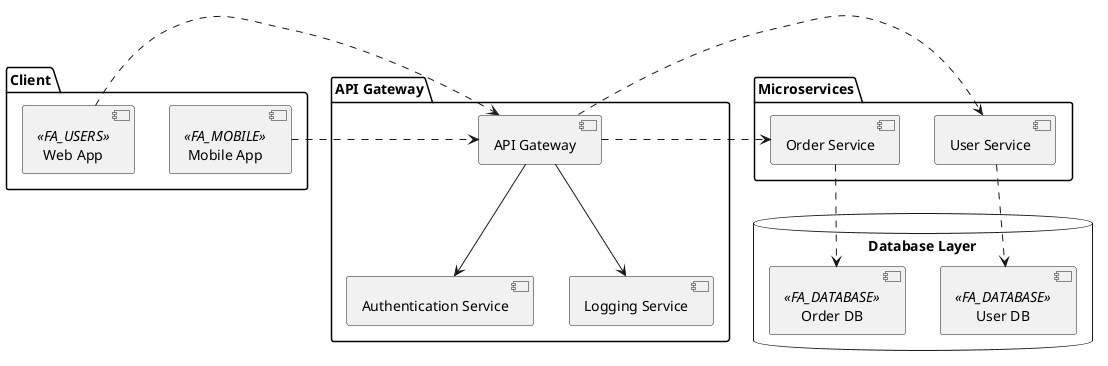 @startuml
!include <tupadr3/font-awesome/users>
!include <tupadr3/font-awesome/mobile>
!include <tupadr3/font-awesome/database>

package "Client" {
  [Mobile App] as mobile <<FA_MOBILE>>
  [Web App] as web <<FA_USERS>>
}

package "API Gateway" {
  [API Gateway] as gateway
  gateway -down-> [Authentication Service]
  gateway -down-> [Logging Service] 
}

package "Microservices" {
  [User Service] as user 
  [Order Service] as order
}

database "Database Layer" {
  [User DB] <<FA_DATABASE>>
  [Order DB] <<FA_DATABASE>>
}

mobile .right.> gateway
web .right.> gateway

gateway .right.> user
gateway .right.> order

user .down.> [User DB]
order .down.> [Order DB]
@enduml